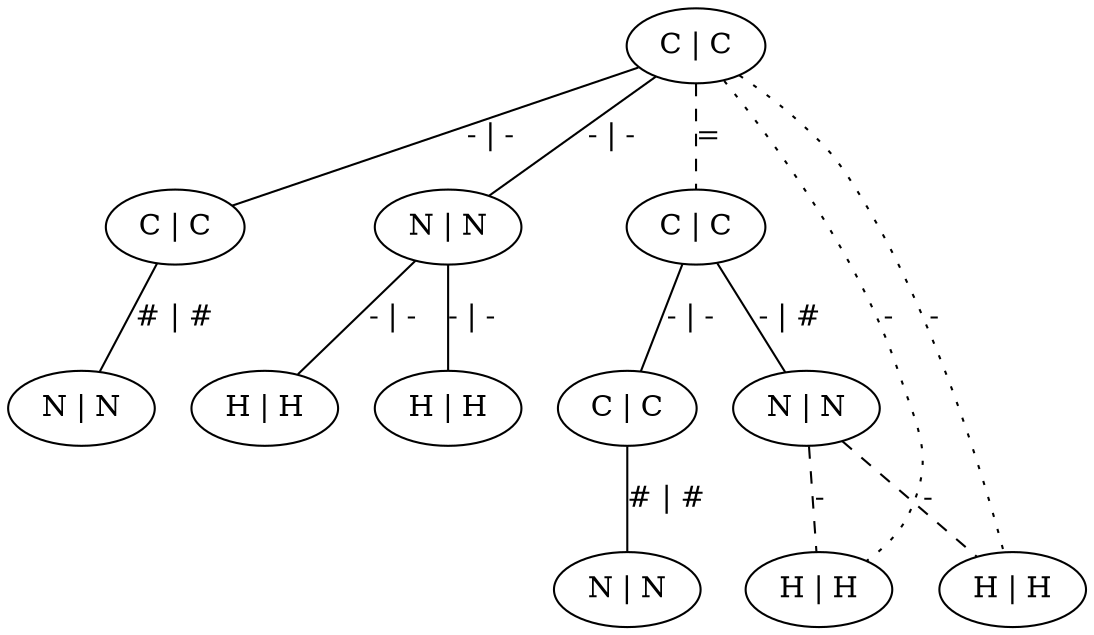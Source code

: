 graph G {
	0 [ label="C | C" ]
	1 [ label="C | C" ]
	2 [ label="N | N" ]
	3 [ label="N | N" ]
	4 [ label="H | H" ]
	5 [ label="H | H" ]
	6 [ label="C | C" ]
	7 [ label="C | C" ]
	8 [ label="N | N" ]
	9 [ label="N | N" ]
	10 [ label="H | H" ]
	11 [ label="H | H" ]
	0 -- 1 [ label="- | -" ]
	0 -- 3 [ label="- | -" ]
	0 -- 6 [ style=dashed label="=" ]
	0 -- 10 [ style=dotted label="-" ]
	0 -- 11 [ style=dotted label="-" ]
	1 -- 2 [ label="# | #" ]
	3 -- 4 [ label="- | -" ]
	3 -- 5 [ label="- | -" ]
	6 -- 7 [ label="- | -" ]
	6 -- 9 [ label="- | #" ]
	7 -- 8 [ label="# | #" ]
	9 -- 10 [ style=dashed label="-" ]
	9 -- 11 [ style=dashed label="-" ]
}
